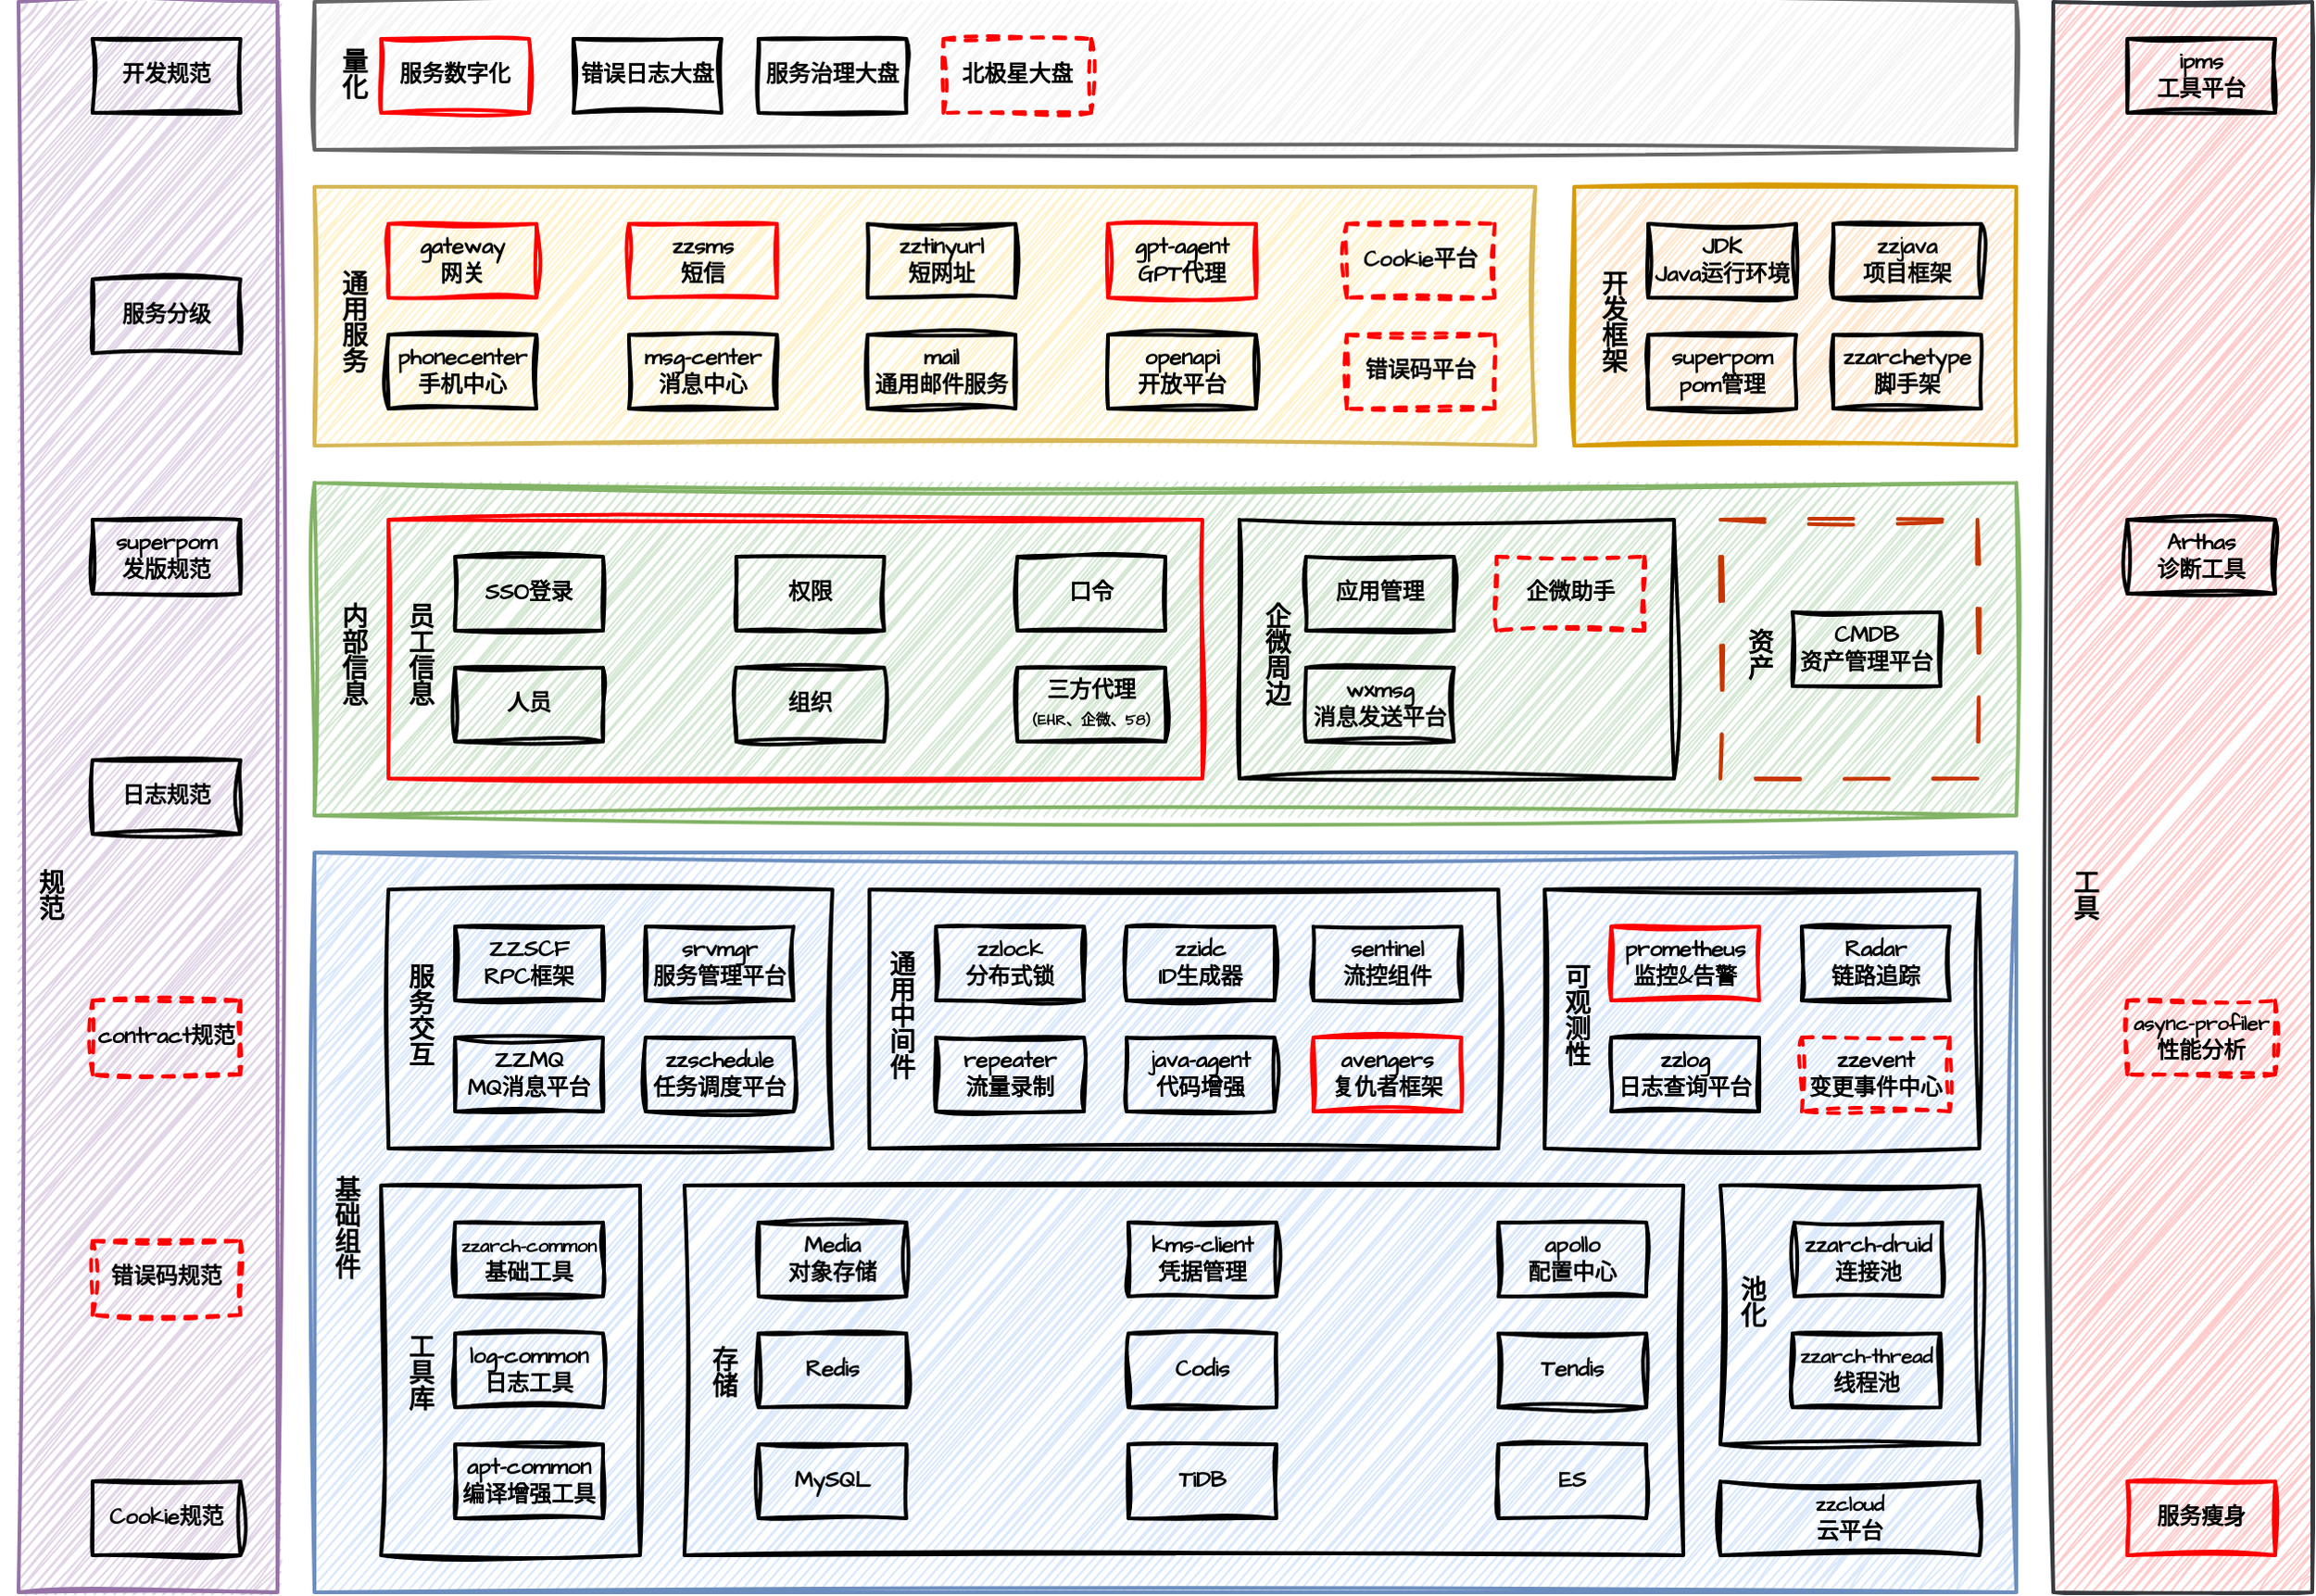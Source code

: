 <mxfile version="26.0.16">
  <diagram name="第 1 页" id="NcE-VmcZ_ux6ExMM2Ug_">
    <mxGraphModel dx="2419" dy="1121" grid="1" gridSize="10" guides="1" tooltips="1" connect="1" arrows="1" fold="1" page="1" pageScale="1" pageWidth="827" pageHeight="1169" math="0" shadow="0">
      <root>
        <mxCell id="0" />
        <mxCell id="1" parent="0" />
        <mxCell id="TAhUer2seDNbvaJBFze2-95" value="" style="rounded=0;whiteSpace=wrap;html=1;hachureGap=4;fontFamily=Architects Daughter;fontSource=https%3A%2F%2Ffonts.googleapis.com%2Fcss%3Ffamily%3DArchitects%2BDaughter;fillColor=#d5e8d4;fontStyle=0;strokeWidth=2;strokeColor=#82b366;sketch=1;curveFitting=1;jiggle=2;" parent="1" vertex="1">
          <mxGeometry x="60" y="300" width="920" height="180" as="geometry" />
        </mxCell>
        <mxCell id="TAhUer2seDNbvaJBFze2-74" value="" style="rounded=0;whiteSpace=wrap;html=1;hachureGap=4;fontFamily=Architects Daughter;fontSource=https%3A%2F%2Ffonts.googleapis.com%2Fcss%3Ffamily%3DArchitects%2BDaughter;fillColor=#dae8fc;fontStyle=0;strokeWidth=2;strokeColor=#6c8ebf;sketch=1;curveFitting=1;jiggle=2;" parent="1" vertex="1">
          <mxGeometry x="60" y="500" width="920" height="400" as="geometry" />
        </mxCell>
        <mxCell id="TAhUer2seDNbvaJBFze2-42" value="" style="rounded=0;whiteSpace=wrap;html=1;hachureGap=4;fontFamily=Architects Daughter;fontSource=https%3A%2F%2Ffonts.googleapis.com%2Fcss%3Ffamily%3DArchitects%2BDaughter;fillColor=none;fontStyle=0;strokeWidth=2;sketch=1;curveFitting=1;jiggle=2;" parent="1" vertex="1">
          <mxGeometry x="820" y="680" width="140" height="140" as="geometry" />
        </mxCell>
        <mxCell id="TAhUer2seDNbvaJBFze2-2" value="" style="rounded=0;whiteSpace=wrap;html=1;hachureGap=4;fontFamily=Architects Daughter;fontSource=https%3A%2F%2Ffonts.googleapis.com%2Fcss%3Ffamily%3DArchitects%2BDaughter;fillColor=none;fontStyle=0;strokeWidth=2;sketch=1;curveFitting=1;jiggle=2;" parent="1" vertex="1">
          <mxGeometry x="96" y="680" width="140" height="200" as="geometry" />
        </mxCell>
        <mxCell id="TAhUer2seDNbvaJBFze2-1" value="&lt;font style=&quot;font-size: 10px;&quot;&gt;&lt;b&gt;zzarch-common&lt;/b&gt;&lt;/font&gt;&lt;div&gt;&lt;font&gt;&lt;b&gt;基础工具&lt;/b&gt;&lt;/font&gt;&lt;/div&gt;" style="rounded=0;whiteSpace=wrap;html=1;hachureGap=4;fontFamily=Architects Daughter;fontSource=https%3A%2F%2Ffonts.googleapis.com%2Fcss%3Ffamily%3DArchitects%2BDaughter;fillColor=none;strokeWidth=2;sketch=1;curveFitting=1;jiggle=2;" parent="1" vertex="1">
          <mxGeometry x="136" y="700" width="80" height="40" as="geometry" />
        </mxCell>
        <mxCell id="TAhUer2seDNbvaJBFze2-4" value="&lt;font&gt;&lt;b&gt;log-common&lt;/b&gt;&lt;/font&gt;&lt;div&gt;&lt;font&gt;&lt;b&gt;日志工具&lt;/b&gt;&lt;/font&gt;&lt;/div&gt;" style="rounded=0;whiteSpace=wrap;html=1;hachureGap=4;fontFamily=Architects Daughter;fontSource=https%3A%2F%2Ffonts.googleapis.com%2Fcss%3Ffamily%3DArchitects%2BDaughter;fillColor=none;strokeWidth=2;sketch=1;curveFitting=1;jiggle=2;" parent="1" vertex="1">
          <mxGeometry x="136" y="760" width="80" height="40" as="geometry" />
        </mxCell>
        <mxCell id="TAhUer2seDNbvaJBFze2-5" value="&lt;font&gt;&lt;b&gt;apt-common&lt;/b&gt;&lt;/font&gt;&lt;div&gt;&lt;font&gt;&lt;b&gt;编译增强工具&lt;/b&gt;&lt;/font&gt;&lt;/div&gt;" style="rounded=0;whiteSpace=wrap;html=1;hachureGap=4;fontFamily=Architects Daughter;fontSource=https%3A%2F%2Ffonts.googleapis.com%2Fcss%3Ffamily%3DArchitects%2BDaughter;fillColor=none;strokeWidth=2;sketch=1;curveFitting=1;jiggle=2;" parent="1" vertex="1">
          <mxGeometry x="136" y="820" width="80" height="40" as="geometry" />
        </mxCell>
        <mxCell id="TAhUer2seDNbvaJBFze2-6" value="&lt;font style=&quot;font-size: 14px;&quot;&gt;&lt;b&gt;工具库&lt;/b&gt;&lt;/font&gt;" style="text;html=1;align=center;verticalAlign=middle;resizable=0;points=[];autosize=1;strokeColor=none;fillColor=none;fontFamily=Architects Daughter;fontSource=https%3A%2F%2Ffonts.googleapis.com%2Fcss%3Ffamily%3DArchitects%2BDaughter;horizontal=1;textDirection=vertical-lr;sketch=1;curveFitting=1;jiggle=2;" parent="1" vertex="1">
          <mxGeometry x="80" y="778" width="70" height="30" as="geometry" />
        </mxCell>
        <mxCell id="TAhUer2seDNbvaJBFze2-7" value="" style="rounded=0;whiteSpace=wrap;html=1;hachureGap=4;fontFamily=Architects Daughter;fontSource=https%3A%2F%2Ffonts.googleapis.com%2Fcss%3Ffamily%3DArchitects%2BDaughter;fillColor=none;fontStyle=0;strokeWidth=2;sketch=1;curveFitting=1;jiggle=2;" parent="1" vertex="1">
          <mxGeometry x="260" y="680" width="540" height="200" as="geometry" />
        </mxCell>
        <mxCell id="TAhUer2seDNbvaJBFze2-8" value="&lt;b&gt;MySQL&lt;/b&gt;" style="rounded=0;whiteSpace=wrap;html=1;hachureGap=4;fontFamily=Architects Daughter;fontSource=https%3A%2F%2Ffonts.googleapis.com%2Fcss%3Ffamily%3DArchitects%2BDaughter;fillColor=none;strokeWidth=2;sketch=1;curveFitting=1;jiggle=2;" parent="1" vertex="1">
          <mxGeometry x="300" y="820" width="80" height="40" as="geometry" />
        </mxCell>
        <mxCell id="TAhUer2seDNbvaJBFze2-11" value="&lt;font style=&quot;font-size: 14px;&quot;&gt;&lt;b&gt;存储&lt;/b&gt;&lt;/font&gt;" style="text;html=1;align=center;verticalAlign=middle;resizable=0;points=[];autosize=1;strokeColor=none;fillColor=none;fontFamily=Architects Daughter;fontSource=https%3A%2F%2Ffonts.googleapis.com%2Fcss%3Ffamily%3DArchitects%2BDaughter;horizontal=1;textDirection=vertical-lr;sketch=1;curveFitting=1;jiggle=2;" parent="1" vertex="1">
          <mxGeometry x="254" y="778" width="50" height="30" as="geometry" />
        </mxCell>
        <mxCell id="TAhUer2seDNbvaJBFze2-12" value="&lt;b&gt;TiDB&lt;/b&gt;" style="rounded=0;whiteSpace=wrap;html=1;hachureGap=4;fontFamily=Architects Daughter;fontSource=https%3A%2F%2Ffonts.googleapis.com%2Fcss%3Ffamily%3DArchitects%2BDaughter;fillColor=none;strokeWidth=2;sketch=1;curveFitting=1;jiggle=2;" parent="1" vertex="1">
          <mxGeometry x="500" y="820" width="80" height="40" as="geometry" />
        </mxCell>
        <mxCell id="TAhUer2seDNbvaJBFze2-13" value="&lt;b&gt;Redis&lt;/b&gt;" style="rounded=0;whiteSpace=wrap;html=1;hachureGap=4;fontFamily=Architects Daughter;fontSource=https%3A%2F%2Ffonts.googleapis.com%2Fcss%3Ffamily%3DArchitects%2BDaughter;fillColor=none;strokeWidth=2;sketch=1;curveFitting=1;jiggle=2;" parent="1" vertex="1">
          <mxGeometry x="300" y="760" width="80" height="40" as="geometry" />
        </mxCell>
        <mxCell id="TAhUer2seDNbvaJBFze2-14" value="&lt;b&gt;Codis&lt;/b&gt;" style="rounded=0;whiteSpace=wrap;html=1;hachureGap=4;fontFamily=Architects Daughter;fontSource=https%3A%2F%2Ffonts.googleapis.com%2Fcss%3Ffamily%3DArchitects%2BDaughter;fillColor=none;strokeWidth=2;sketch=1;curveFitting=1;jiggle=2;" parent="1" vertex="1">
          <mxGeometry x="500" y="760" width="80" height="40" as="geometry" />
        </mxCell>
        <mxCell id="TAhUer2seDNbvaJBFze2-15" value="&lt;b&gt;Tendis&lt;/b&gt;" style="rounded=0;whiteSpace=wrap;html=1;hachureGap=4;fontFamily=Architects Daughter;fontSource=https%3A%2F%2Ffonts.googleapis.com%2Fcss%3Ffamily%3DArchitects%2BDaughter;fillColor=none;strokeWidth=2;sketch=1;curveFitting=1;jiggle=2;" parent="1" vertex="1">
          <mxGeometry x="700" y="760" width="80" height="40" as="geometry" />
        </mxCell>
        <mxCell id="TAhUer2seDNbvaJBFze2-16" value="&lt;b&gt;ES&lt;/b&gt;" style="rounded=0;whiteSpace=wrap;html=1;hachureGap=4;fontFamily=Architects Daughter;fontSource=https%3A%2F%2Ffonts.googleapis.com%2Fcss%3Ffamily%3DArchitects%2BDaughter;fillColor=none;strokeWidth=2;sketch=1;curveFitting=1;jiggle=2;" parent="1" vertex="1">
          <mxGeometry x="700" y="820" width="80" height="40" as="geometry" />
        </mxCell>
        <mxCell id="TAhUer2seDNbvaJBFze2-18" value="&lt;b&gt;Media&lt;/b&gt;&lt;div&gt;&lt;b&gt;对象存储&lt;/b&gt;&lt;/div&gt;" style="rounded=0;whiteSpace=wrap;html=1;hachureGap=4;fontFamily=Architects Daughter;fontSource=https%3A%2F%2Ffonts.googleapis.com%2Fcss%3Ffamily%3DArchitects%2BDaughter;fillColor=none;strokeWidth=2;sketch=1;curveFitting=1;jiggle=2;" parent="1" vertex="1">
          <mxGeometry x="300" y="700" width="80" height="40" as="geometry" />
        </mxCell>
        <mxCell id="TAhUer2seDNbvaJBFze2-19" value="&lt;b&gt;kms-client&lt;/b&gt;&lt;div&gt;&lt;b&gt;凭据管理&lt;/b&gt;&lt;/div&gt;" style="rounded=0;whiteSpace=wrap;html=1;hachureGap=4;fontFamily=Architects Daughter;fontSource=https%3A%2F%2Ffonts.googleapis.com%2Fcss%3Ffamily%3DArchitects%2BDaughter;fillColor=none;strokeWidth=2;sketch=1;curveFitting=1;jiggle=2;" parent="1" vertex="1">
          <mxGeometry x="500" y="700" width="80" height="40" as="geometry" />
        </mxCell>
        <mxCell id="TAhUer2seDNbvaJBFze2-20" value="&lt;b&gt;apollo&lt;/b&gt;&lt;div&gt;&lt;b&gt;配置中心&lt;/b&gt;&lt;/div&gt;" style="rounded=0;whiteSpace=wrap;html=1;hachureGap=4;fontFamily=Architects Daughter;fontSource=https%3A%2F%2Ffonts.googleapis.com%2Fcss%3Ffamily%3DArchitects%2BDaughter;fillColor=none;strokeWidth=2;sketch=1;curveFitting=1;jiggle=2;" parent="1" vertex="1">
          <mxGeometry x="700" y="700" width="80" height="40" as="geometry" />
        </mxCell>
        <mxCell id="TAhUer2seDNbvaJBFze2-26" value="" style="rounded=0;whiteSpace=wrap;html=1;hachureGap=4;fontFamily=Architects Daughter;fontSource=https%3A%2F%2Ffonts.googleapis.com%2Fcss%3Ffamily%3DArchitects%2BDaughter;fillColor=none;fontStyle=0;strokeWidth=2;sketch=1;curveFitting=1;jiggle=2;" parent="1" vertex="1">
          <mxGeometry x="100" y="520" width="240" height="140" as="geometry" />
        </mxCell>
        <mxCell id="TAhUer2seDNbvaJBFze2-27" value="&lt;font&gt;&lt;b style=&quot;&quot;&gt;zzarch-druid&lt;/b&gt;&lt;/font&gt;&lt;div&gt;&lt;b&gt;&lt;font&gt;连接池&lt;/font&gt;&lt;/b&gt;&lt;/div&gt;" style="rounded=0;whiteSpace=wrap;html=1;hachureGap=4;fontFamily=Architects Daughter;fontSource=https%3A%2F%2Ffonts.googleapis.com%2Fcss%3Ffamily%3DArchitects%2BDaughter;fillColor=none;strokeWidth=2;sketch=1;curveFitting=1;jiggle=2;" parent="1" vertex="1">
          <mxGeometry x="860" y="700" width="80" height="40" as="geometry" />
        </mxCell>
        <mxCell id="TAhUer2seDNbvaJBFze2-28" value="&lt;font style=&quot;font-size: 11px;&quot;&gt;&lt;b&gt;zzarch-thread&lt;/b&gt;&lt;/font&gt;&lt;div&gt;&lt;b style=&quot;background-color: transparent; color: light-dark(rgb(0, 0, 0), rgb(255, 255, 255));&quot;&gt;线程池&lt;/b&gt;&lt;/div&gt;" style="rounded=0;whiteSpace=wrap;html=1;hachureGap=4;fontFamily=Architects Daughter;fontSource=https%3A%2F%2Ffonts.googleapis.com%2Fcss%3Ffamily%3DArchitects%2BDaughter;fillColor=none;strokeWidth=2;sketch=1;curveFitting=1;jiggle=2;" parent="1" vertex="1">
          <mxGeometry x="859" y="760" width="80" height="40" as="geometry" />
        </mxCell>
        <mxCell id="TAhUer2seDNbvaJBFze2-30" value="&lt;span style=&quot;font-size: 14px;&quot;&gt;&lt;b&gt;服务交互&lt;/b&gt;&lt;/span&gt;" style="text;html=1;align=center;verticalAlign=middle;resizable=0;points=[];autosize=1;strokeColor=none;fillColor=none;fontFamily=Architects Daughter;fontSource=https%3A%2F%2Ffonts.googleapis.com%2Fcss%3Ffamily%3DArchitects%2BDaughter;horizontal=1;textDirection=vertical-lr;sketch=1;curveFitting=1;jiggle=2;" parent="1" vertex="1">
          <mxGeometry x="75" y="585" width="80" height="30" as="geometry" />
        </mxCell>
        <mxCell id="TAhUer2seDNbvaJBFze2-46" value="&lt;font style=&quot;font-size: 14px;&quot;&gt;&lt;b&gt;池化&lt;/b&gt;&lt;/font&gt;" style="text;html=1;align=center;verticalAlign=middle;resizable=0;points=[];autosize=1;strokeColor=none;fillColor=none;fontFamily=Architects Daughter;fontSource=https%3A%2F%2Ffonts.googleapis.com%2Fcss%3Ffamily%3DArchitects%2BDaughter;horizontal=1;textDirection=vertical-lr;sketch=1;curveFitting=1;jiggle=2;" parent="1" vertex="1">
          <mxGeometry x="810" y="740" width="50" height="30" as="geometry" />
        </mxCell>
        <mxCell id="TAhUer2seDNbvaJBFze2-47" value="&lt;b&gt;ZZMQ&lt;/b&gt;&lt;div&gt;&lt;b&gt;MQ消息平台&lt;/b&gt;&lt;/div&gt;" style="rounded=0;whiteSpace=wrap;html=1;hachureGap=4;fontFamily=Architects Daughter;fontSource=https%3A%2F%2Ffonts.googleapis.com%2Fcss%3Ffamily%3DArchitects%2BDaughter;fillColor=none;strokeWidth=2;sketch=1;curveFitting=1;jiggle=2;" parent="1" vertex="1">
          <mxGeometry x="136" y="600" width="80" height="40" as="geometry" />
        </mxCell>
        <mxCell id="TAhUer2seDNbvaJBFze2-48" value="&lt;b&gt;zzschedule&lt;/b&gt;&lt;div&gt;&lt;b&gt;任务调度平台&lt;/b&gt;&lt;/div&gt;" style="rounded=0;whiteSpace=wrap;html=1;hachureGap=4;fontFamily=Architects Daughter;fontSource=https%3A%2F%2Ffonts.googleapis.com%2Fcss%3Ffamily%3DArchitects%2BDaughter;fillColor=none;strokeWidth=2;sketch=1;curveFitting=1;jiggle=2;" parent="1" vertex="1">
          <mxGeometry x="239" y="600" width="80" height="40" as="geometry" />
        </mxCell>
        <mxCell id="TAhUer2seDNbvaJBFze2-49" value="&lt;b&gt;ZZSCF&lt;/b&gt;&lt;div&gt;&lt;b&gt;RPC框架&lt;/b&gt;&lt;/div&gt;" style="rounded=0;whiteSpace=wrap;html=1;hachureGap=4;fontFamily=Architects Daughter;fontSource=https%3A%2F%2Ffonts.googleapis.com%2Fcss%3Ffamily%3DArchitects%2BDaughter;fillColor=none;strokeWidth=2;sketch=1;curveFitting=1;jiggle=2;" parent="1" vertex="1">
          <mxGeometry x="136" y="540" width="80" height="40" as="geometry" />
        </mxCell>
        <mxCell id="TAhUer2seDNbvaJBFze2-50" value="&lt;b&gt;srvmgr&lt;/b&gt;&lt;div&gt;&lt;b&gt;服务管理平台&lt;/b&gt;&lt;/div&gt;" style="rounded=0;whiteSpace=wrap;html=1;hachureGap=4;fontFamily=Architects Daughter;fontSource=https%3A%2F%2Ffonts.googleapis.com%2Fcss%3Ffamily%3DArchitects%2BDaughter;fillColor=none;strokeWidth=2;sketch=1;curveFitting=1;jiggle=2;" parent="1" vertex="1">
          <mxGeometry x="239" y="540" width="80" height="40" as="geometry" />
        </mxCell>
        <mxCell id="TAhUer2seDNbvaJBFze2-51" value="" style="rounded=0;whiteSpace=wrap;html=1;hachureGap=4;fontFamily=Architects Daughter;fontSource=https%3A%2F%2Ffonts.googleapis.com%2Fcss%3Ffamily%3DArchitects%2BDaughter;fillColor=none;fontStyle=0;strokeWidth=2;sketch=1;curveFitting=1;jiggle=2;" parent="1" vertex="1">
          <mxGeometry x="360" y="520" width="340" height="140" as="geometry" />
        </mxCell>
        <mxCell id="TAhUer2seDNbvaJBFze2-52" value="&lt;span style=&quot;font-size: 14px;&quot;&gt;&lt;b&gt;通用中间件&lt;/b&gt;&lt;/span&gt;" style="text;html=1;align=center;verticalAlign=middle;resizable=0;points=[];autosize=1;strokeColor=none;fillColor=none;fontFamily=Architects Daughter;fontSource=https%3A%2F%2Ffonts.googleapis.com%2Fcss%3Ffamily%3DArchitects%2BDaughter;horizontal=1;textDirection=vertical-lr;sketch=1;curveFitting=1;jiggle=2;" parent="1" vertex="1">
          <mxGeometry x="330" y="585" width="90" height="30" as="geometry" />
        </mxCell>
        <mxCell id="TAhUer2seDNbvaJBFze2-53" value="&lt;b&gt;repeater&lt;/b&gt;&lt;div&gt;&lt;b&gt;流量录制&lt;/b&gt;&lt;/div&gt;" style="rounded=0;whiteSpace=wrap;html=1;hachureGap=4;fontFamily=Architects Daughter;fontSource=https%3A%2F%2Ffonts.googleapis.com%2Fcss%3Ffamily%3DArchitects%2BDaughter;fillColor=none;strokeWidth=2;sketch=1;curveFitting=1;jiggle=2;" parent="1" vertex="1">
          <mxGeometry x="396" y="600" width="80" height="40" as="geometry" />
        </mxCell>
        <mxCell id="TAhUer2seDNbvaJBFze2-54" value="&lt;b&gt;java-agent&lt;/b&gt;&lt;div&gt;&lt;b style=&quot;background-color: transparent; color: light-dark(rgb(0, 0, 0), rgb(255, 255, 255));&quot;&gt;代码增强&lt;/b&gt;&lt;/div&gt;" style="rounded=0;whiteSpace=wrap;html=1;hachureGap=4;fontFamily=Architects Daughter;fontSource=https%3A%2F%2Ffonts.googleapis.com%2Fcss%3Ffamily%3DArchitects%2BDaughter;fillColor=none;strokeWidth=2;sketch=1;curveFitting=1;jiggle=2;" parent="1" vertex="1">
          <mxGeometry x="499" y="600" width="80" height="40" as="geometry" />
        </mxCell>
        <mxCell id="TAhUer2seDNbvaJBFze2-55" value="&lt;b&gt;zzlock&lt;/b&gt;&lt;div&gt;&lt;b&gt;分布式锁&lt;/b&gt;&lt;/div&gt;" style="rounded=0;whiteSpace=wrap;html=1;hachureGap=4;fontFamily=Architects Daughter;fontSource=https%3A%2F%2Ffonts.googleapis.com%2Fcss%3Ffamily%3DArchitects%2BDaughter;fillColor=none;strokeWidth=2;sketch=1;curveFitting=1;jiggle=2;" parent="1" vertex="1">
          <mxGeometry x="396" y="540" width="80" height="40" as="geometry" />
        </mxCell>
        <mxCell id="TAhUer2seDNbvaJBFze2-56" value="&lt;b&gt;zzidc&lt;/b&gt;&lt;div&gt;&lt;b&gt;ID生成器&lt;/b&gt;&lt;/div&gt;" style="rounded=0;whiteSpace=wrap;html=1;hachureGap=4;fontFamily=Architects Daughter;fontSource=https%3A%2F%2Ffonts.googleapis.com%2Fcss%3Ffamily%3DArchitects%2BDaughter;fillColor=none;strokeWidth=2;sketch=1;curveFitting=1;jiggle=2;" parent="1" vertex="1">
          <mxGeometry x="499" y="540" width="80" height="40" as="geometry" />
        </mxCell>
        <mxCell id="TAhUer2seDNbvaJBFze2-67" value="" style="rounded=0;whiteSpace=wrap;html=1;hachureGap=4;fontFamily=Architects Daughter;fontSource=https%3A%2F%2Ffonts.googleapis.com%2Fcss%3Ffamily%3DArchitects%2BDaughter;fillColor=none;fontStyle=0;strokeWidth=2;sketch=1;curveFitting=1;jiggle=2;" parent="1" vertex="1">
          <mxGeometry x="725" y="520" width="235" height="140" as="geometry" />
        </mxCell>
        <mxCell id="TAhUer2seDNbvaJBFze2-68" value="&lt;span style=&quot;font-size: 14px;&quot;&gt;&lt;b&gt;可观测性&lt;/b&gt;&lt;/span&gt;" style="text;html=1;align=center;verticalAlign=middle;resizable=0;points=[];autosize=1;strokeColor=none;fillColor=none;fontFamily=Architects Daughter;fontSource=https%3A%2F%2Ffonts.googleapis.com%2Fcss%3Ffamily%3DArchitects%2BDaughter;horizontal=1;textDirection=vertical-lr;sketch=1;curveFitting=1;jiggle=2;" parent="1" vertex="1">
          <mxGeometry x="700" y="585" width="80" height="30" as="geometry" />
        </mxCell>
        <mxCell id="TAhUer2seDNbvaJBFze2-69" value="&lt;b&gt;zzlog&lt;/b&gt;&lt;div&gt;&lt;b style=&quot;background-color: transparent; color: light-dark(rgb(0, 0, 0), rgb(255, 255, 255));&quot;&gt;日志查询平台&lt;/b&gt;&lt;/div&gt;" style="rounded=0;whiteSpace=wrap;html=1;hachureGap=4;fontFamily=Architects Daughter;fontSource=https%3A%2F%2Ffonts.googleapis.com%2Fcss%3Ffamily%3DArchitects%2BDaughter;fillColor=none;strokeWidth=2;sketch=1;curveFitting=1;jiggle=2;" parent="1" vertex="1">
          <mxGeometry x="761" y="600" width="80" height="40" as="geometry" />
        </mxCell>
        <mxCell id="TAhUer2seDNbvaJBFze2-70" value="&lt;b&gt;zzevent&lt;/b&gt;&lt;div&gt;&lt;b style=&quot;background-color: transparent; color: light-dark(rgb(0, 0, 0), rgb(255, 255, 255));&quot;&gt;变更事件中心&lt;/b&gt;&lt;/div&gt;" style="rounded=0;whiteSpace=wrap;html=1;hachureGap=4;fontFamily=Architects Daughter;fontSource=https%3A%2F%2Ffonts.googleapis.com%2Fcss%3Ffamily%3DArchitects%2BDaughter;fillColor=none;strokeWidth=2;strokeColor=#FF0000;sketch=1;curveFitting=1;jiggle=2;dashed=1;" parent="1" vertex="1">
          <mxGeometry x="864" y="600" width="80" height="40" as="geometry" />
        </mxCell>
        <mxCell id="TAhUer2seDNbvaJBFze2-71" value="&lt;b&gt;prometheus&lt;/b&gt;&lt;div&gt;&lt;b&gt;监控&amp;amp;告警&lt;/b&gt;&lt;/div&gt;" style="rounded=0;whiteSpace=wrap;html=1;hachureGap=4;fontFamily=Architects Daughter;fontSource=https%3A%2F%2Ffonts.googleapis.com%2Fcss%3Ffamily%3DArchitects%2BDaughter;fillColor=none;strokeWidth=2;strokeColor=#FF0000;sketch=1;curveFitting=1;jiggle=2;" parent="1" vertex="1">
          <mxGeometry x="761" y="540" width="80" height="40" as="geometry" />
        </mxCell>
        <mxCell id="TAhUer2seDNbvaJBFze2-72" value="&lt;b&gt;Radar&lt;/b&gt;&lt;div&gt;&lt;b&gt;链路追踪&lt;/b&gt;&lt;/div&gt;" style="rounded=0;whiteSpace=wrap;html=1;hachureGap=4;fontFamily=Architects Daughter;fontSource=https%3A%2F%2Ffonts.googleapis.com%2Fcss%3Ffamily%3DArchitects%2BDaughter;fillColor=none;strokeWidth=2;sketch=1;curveFitting=1;jiggle=2;" parent="1" vertex="1">
          <mxGeometry x="864" y="540" width="80" height="40" as="geometry" />
        </mxCell>
        <mxCell id="TAhUer2seDNbvaJBFze2-73" value="&lt;font style=&quot;font-size: 14px;&quot;&gt;&lt;b&gt;基础组件&lt;/b&gt;&lt;/font&gt;" style="text;html=1;align=center;verticalAlign=middle;resizable=0;points=[];autosize=1;strokeColor=none;fillColor=none;fontFamily=Architects Daughter;fontSource=https%3A%2F%2Ffonts.googleapis.com%2Fcss%3Ffamily%3DArchitects%2BDaughter;horizontal=1;textDirection=vertical-lr;sketch=1;curveFitting=1;jiggle=2;" parent="1" vertex="1">
          <mxGeometry x="35" y="700" width="80" height="30" as="geometry" />
        </mxCell>
        <mxCell id="TAhUer2seDNbvaJBFze2-75" value="" style="rounded=0;whiteSpace=wrap;html=1;hachureGap=4;fontFamily=Architects Daughter;fontSource=https%3A%2F%2Ffonts.googleapis.com%2Fcss%3Ffamily%3DArchitects%2BDaughter;fillColor=none;fontStyle=0;strokeWidth=2;strokeColor=#FF0000;sketch=1;curveFitting=1;jiggle=2;" parent="1" vertex="1">
          <mxGeometry x="100" y="320" width="440" height="140" as="geometry" />
        </mxCell>
        <mxCell id="TAhUer2seDNbvaJBFze2-76" value="&lt;span style=&quot;font-size: 14px;&quot;&gt;&lt;b&gt;员工信息&lt;/b&gt;&lt;/span&gt;" style="text;html=1;align=center;verticalAlign=middle;resizable=0;points=[];autosize=1;strokeColor=none;fillColor=none;fontFamily=Architects Daughter;fontSource=https%3A%2F%2Ffonts.googleapis.com%2Fcss%3Ffamily%3DArchitects%2BDaughter;horizontal=1;textDirection=vertical-lr;sketch=1;curveFitting=1;jiggle=2;" parent="1" vertex="1">
          <mxGeometry x="75" y="390" width="80" height="30" as="geometry" />
        </mxCell>
        <mxCell id="TAhUer2seDNbvaJBFze2-77" value="&lt;b&gt;人员&lt;/b&gt;" style="rounded=0;whiteSpace=wrap;html=1;hachureGap=4;fontFamily=Architects Daughter;fontSource=https%3A%2F%2Ffonts.googleapis.com%2Fcss%3Ffamily%3DArchitects%2BDaughter;fillColor=none;strokeWidth=2;sketch=1;curveFitting=1;jiggle=2;" parent="1" vertex="1">
          <mxGeometry x="136" y="400" width="80" height="40" as="geometry" />
        </mxCell>
        <mxCell id="TAhUer2seDNbvaJBFze2-78" value="&lt;b&gt;组织&lt;/b&gt;" style="rounded=0;whiteSpace=wrap;html=1;hachureGap=4;fontFamily=Architects Daughter;fontSource=https%3A%2F%2Ffonts.googleapis.com%2Fcss%3Ffamily%3DArchitects%2BDaughter;fillColor=none;strokeWidth=2;sketch=1;curveFitting=1;jiggle=2;" parent="1" vertex="1">
          <mxGeometry x="288" y="400" width="80" height="40" as="geometry" />
        </mxCell>
        <mxCell id="TAhUer2seDNbvaJBFze2-79" value="&lt;b&gt;SSO登录&lt;/b&gt;" style="rounded=0;whiteSpace=wrap;html=1;hachureGap=4;fontFamily=Architects Daughter;fontSource=https%3A%2F%2Ffonts.googleapis.com%2Fcss%3Ffamily%3DArchitects%2BDaughter;fillColor=none;strokeWidth=2;sketch=1;curveFitting=1;jiggle=2;" parent="1" vertex="1">
          <mxGeometry x="136" y="340" width="80" height="40" as="geometry" />
        </mxCell>
        <mxCell id="TAhUer2seDNbvaJBFze2-80" value="&lt;b&gt;权限&lt;/b&gt;" style="rounded=0;whiteSpace=wrap;html=1;hachureGap=4;fontFamily=Architects Daughter;fontSource=https%3A%2F%2Ffonts.googleapis.com%2Fcss%3Ffamily%3DArchitects%2BDaughter;fillColor=none;strokeWidth=2;sketch=1;curveFitting=1;jiggle=2;" parent="1" vertex="1">
          <mxGeometry x="288" y="340" width="80" height="40" as="geometry" />
        </mxCell>
        <mxCell id="TAhUer2seDNbvaJBFze2-82" value="&lt;b&gt;口令&lt;/b&gt;" style="rounded=0;whiteSpace=wrap;html=1;hachureGap=4;fontFamily=Architects Daughter;fontSource=https%3A%2F%2Ffonts.googleapis.com%2Fcss%3Ffamily%3DArchitects%2BDaughter;fillColor=none;strokeWidth=2;sketch=1;curveFitting=1;jiggle=2;" parent="1" vertex="1">
          <mxGeometry x="440" y="340" width="80" height="40" as="geometry" />
        </mxCell>
        <mxCell id="TAhUer2seDNbvaJBFze2-83" value="" style="rounded=0;whiteSpace=wrap;html=1;hachureGap=4;fontFamily=Architects Daughter;fontSource=https%3A%2F%2Ffonts.googleapis.com%2Fcss%3Ffamily%3DArchitects%2BDaughter;fillColor=none;fontStyle=0;strokeWidth=2;sketch=1;curveFitting=1;jiggle=2;" parent="1" vertex="1">
          <mxGeometry x="560" y="320" width="235" height="140" as="geometry" />
        </mxCell>
        <mxCell id="TAhUer2seDNbvaJBFze2-84" value="&lt;span style=&quot;font-size: 14px;&quot;&gt;&lt;b&gt;企微周边&lt;/b&gt;&lt;/span&gt;" style="text;html=1;align=center;verticalAlign=middle;resizable=0;points=[];autosize=1;strokeColor=none;fillColor=none;fontFamily=Architects Daughter;fontSource=https%3A%2F%2Ffonts.googleapis.com%2Fcss%3Ffamily%3DArchitects%2BDaughter;horizontal=1;textDirection=vertical-lr;sketch=1;curveFitting=1;jiggle=2;" parent="1" vertex="1">
          <mxGeometry x="538" y="390" width="80" height="30" as="geometry" />
        </mxCell>
        <mxCell id="TAhUer2seDNbvaJBFze2-85" value="&lt;b&gt;wxmsg&lt;/b&gt;&lt;div&gt;&lt;b&gt;消息发送平台&lt;/b&gt;&lt;/div&gt;" style="rounded=0;whiteSpace=wrap;html=1;hachureGap=4;fontFamily=Architects Daughter;fontSource=https%3A%2F%2Ffonts.googleapis.com%2Fcss%3Ffamily%3DArchitects%2BDaughter;fillColor=none;strokeWidth=2;sketch=1;curveFitting=1;jiggle=2;" parent="1" vertex="1">
          <mxGeometry x="596" y="400" width="80" height="40" as="geometry" />
        </mxCell>
        <mxCell id="TAhUer2seDNbvaJBFze2-87" value="&lt;b&gt;应用管理&lt;/b&gt;" style="rounded=0;whiteSpace=wrap;html=1;hachureGap=4;fontFamily=Architects Daughter;fontSource=https%3A%2F%2Ffonts.googleapis.com%2Fcss%3Ffamily%3DArchitects%2BDaughter;fillColor=none;strokeWidth=2;sketch=1;curveFitting=1;jiggle=2;" parent="1" vertex="1">
          <mxGeometry x="596" y="340" width="80" height="40" as="geometry" />
        </mxCell>
        <mxCell id="TAhUer2seDNbvaJBFze2-88" value="&lt;b&gt;企微助手&lt;/b&gt;" style="rounded=0;whiteSpace=wrap;html=1;hachureGap=4;fontFamily=Architects Daughter;fontSource=https%3A%2F%2Ffonts.googleapis.com%2Fcss%3Ffamily%3DArchitects%2BDaughter;fillColor=none;strokeWidth=2;strokeColor=#FF0000;sketch=1;curveFitting=1;jiggle=2;dashed=1;" parent="1" vertex="1">
          <mxGeometry x="699" y="340" width="80" height="40" as="geometry" />
        </mxCell>
        <mxCell id="TAhUer2seDNbvaJBFze2-90" value="" style="rounded=0;whiteSpace=wrap;html=1;hachureGap=4;fontFamily=Architects Daughter;fontSource=https%3A%2F%2Ffonts.googleapis.com%2Fcss%3Ffamily%3DArchitects%2BDaughter;fillColor=none;fontStyle=0;strokeWidth=2;sketch=1;curveFitting=1;jiggle=2;dashed=1;dashPattern=12 12;strokeColor=#C73500;fontColor=#000000;" parent="1" vertex="1">
          <mxGeometry x="820" y="320" width="139" height="140" as="geometry" />
        </mxCell>
        <mxCell id="TAhUer2seDNbvaJBFze2-91" value="&lt;span style=&quot;font-size: 14px;&quot;&gt;&lt;b&gt;资产&lt;/b&gt;&lt;/span&gt;" style="text;html=1;align=center;verticalAlign=middle;resizable=0;points=[];autosize=1;strokeColor=none;fillColor=none;fontFamily=Architects Daughter;fontSource=https%3A%2F%2Ffonts.googleapis.com%2Fcss%3Ffamily%3DArchitects%2BDaughter;horizontal=1;textDirection=vertical-lr;sketch=1;curveFitting=1;jiggle=2;" parent="1" vertex="1">
          <mxGeometry x="814" y="390" width="50" height="30" as="geometry" />
        </mxCell>
        <mxCell id="TAhUer2seDNbvaJBFze2-93" value="&lt;b&gt;CMDB&lt;/b&gt;&lt;div&gt;&lt;b&gt;资产管理平台&lt;/b&gt;&lt;/div&gt;" style="rounded=0;whiteSpace=wrap;html=1;hachureGap=4;fontFamily=Architects Daughter;fontSource=https%3A%2F%2Ffonts.googleapis.com%2Fcss%3Ffamily%3DArchitects%2BDaughter;fillColor=none;strokeWidth=2;sketch=1;curveFitting=1;jiggle=2;" parent="1" vertex="1">
          <mxGeometry x="859" y="370" width="80" height="40" as="geometry" />
        </mxCell>
        <mxCell id="TAhUer2seDNbvaJBFze2-96" value="&lt;font style=&quot;font-size: 14px;&quot;&gt;&lt;b&gt;内部信息&lt;/b&gt;&lt;/font&gt;" style="text;html=1;align=center;verticalAlign=middle;resizable=0;points=[];autosize=1;strokeColor=none;fillColor=none;fontFamily=Architects Daughter;fontSource=https%3A%2F%2Ffonts.googleapis.com%2Fcss%3Ffamily%3DArchitects%2BDaughter;horizontal=1;textDirection=vertical-lr;sketch=1;curveFitting=1;jiggle=2;" parent="1" vertex="1">
          <mxGeometry x="39" y="390" width="80" height="30" as="geometry" />
        </mxCell>
        <mxCell id="TAhUer2seDNbvaJBFze2-97" value="" style="rounded=0;whiteSpace=wrap;html=1;hachureGap=4;fontFamily=Architects Daughter;fontSource=https%3A%2F%2Ffonts.googleapis.com%2Fcss%3Ffamily%3DArchitects%2BDaughter;fillColor=#fff2cc;fontStyle=0;strokeWidth=2;strokeColor=#d6b656;sketch=1;curveFitting=1;jiggle=2;" parent="1" vertex="1">
          <mxGeometry x="60" y="140" width="660" height="140" as="geometry" />
        </mxCell>
        <mxCell id="TAhUer2seDNbvaJBFze2-100" value="&lt;b&gt;zztinyurl&lt;/b&gt;&lt;div&gt;&lt;b&gt;短网址&lt;/b&gt;&lt;/div&gt;" style="rounded=0;whiteSpace=wrap;html=1;hachureGap=4;fontFamily=Architects Daughter;fontSource=https%3A%2F%2Ffonts.googleapis.com%2Fcss%3Ffamily%3DArchitects%2BDaughter;fillColor=none;strokeWidth=2;sketch=1;curveFitting=1;jiggle=2;" parent="1" vertex="1">
          <mxGeometry x="359" y="160" width="80" height="40" as="geometry" />
        </mxCell>
        <mxCell id="TAhUer2seDNbvaJBFze2-101" value="&lt;b&gt;phonecenter&lt;/b&gt;&lt;div&gt;&lt;b&gt;手机中心&lt;/b&gt;&lt;/div&gt;" style="rounded=0;whiteSpace=wrap;html=1;hachureGap=4;fontFamily=Architects Daughter;fontSource=https%3A%2F%2Ffonts.googleapis.com%2Fcss%3Ffamily%3DArchitects%2BDaughter;fillColor=none;strokeWidth=2;sketch=1;curveFitting=1;jiggle=2;" parent="1" vertex="1">
          <mxGeometry x="100" y="220" width="80" height="40" as="geometry" />
        </mxCell>
        <mxCell id="TAhUer2seDNbvaJBFze2-102" value="&lt;b&gt;gateway&lt;/b&gt;&lt;div&gt;&lt;b&gt;网关&lt;/b&gt;&lt;/div&gt;" style="rounded=0;whiteSpace=wrap;html=1;hachureGap=4;fontFamily=Architects Daughter;fontSource=https%3A%2F%2Ffonts.googleapis.com%2Fcss%3Ffamily%3DArchitects%2BDaughter;fillColor=none;strokeWidth=2;strokeColor=#FF0000;sketch=1;curveFitting=1;jiggle=2;" parent="1" vertex="1">
          <mxGeometry x="100" y="160" width="80" height="40" as="geometry" />
        </mxCell>
        <mxCell id="TAhUer2seDNbvaJBFze2-103" value="&lt;b&gt;zzsms&lt;/b&gt;&lt;div&gt;&lt;b&gt;短信&lt;/b&gt;&lt;/div&gt;" style="rounded=0;whiteSpace=wrap;html=1;hachureGap=4;fontFamily=Architects Daughter;fontSource=https%3A%2F%2Ffonts.googleapis.com%2Fcss%3Ffamily%3DArchitects%2BDaughter;fillColor=none;strokeWidth=2;strokeColor=#FF0000;sketch=1;curveFitting=1;jiggle=2;" parent="1" vertex="1">
          <mxGeometry x="230" y="160" width="80" height="40" as="geometry" />
        </mxCell>
        <mxCell id="TAhUer2seDNbvaJBFze2-104" value="&lt;b&gt;msg-center&lt;/b&gt;&lt;div&gt;&lt;b&gt;消息中心&lt;/b&gt;&lt;/div&gt;" style="rounded=0;whiteSpace=wrap;html=1;hachureGap=4;fontFamily=Architects Daughter;fontSource=https%3A%2F%2Ffonts.googleapis.com%2Fcss%3Ffamily%3DArchitects%2BDaughter;fillColor=none;strokeWidth=2;sketch=1;curveFitting=1;jiggle=2;" parent="1" vertex="1">
          <mxGeometry x="230" y="220" width="80" height="40" as="geometry" />
        </mxCell>
        <mxCell id="TAhUer2seDNbvaJBFze2-113" value="&lt;font style=&quot;font-size: 14px;&quot;&gt;&lt;b&gt;通用服务&lt;/b&gt;&lt;/font&gt;" style="text;html=1;align=center;verticalAlign=middle;resizable=0;points=[];autosize=1;strokeColor=none;fillColor=none;fontFamily=Architects Daughter;fontSource=https%3A%2F%2Ffonts.googleapis.com%2Fcss%3Ffamily%3DArchitects%2BDaughter;horizontal=1;textDirection=vertical-lr;sketch=1;curveFitting=1;jiggle=2;" parent="1" vertex="1">
          <mxGeometry x="39" y="210" width="80" height="30" as="geometry" />
        </mxCell>
        <mxCell id="TAhUer2seDNbvaJBFze2-114" value="&lt;b&gt;错误码平台&lt;/b&gt;" style="rounded=0;whiteSpace=wrap;html=1;hachureGap=4;fontFamily=Architects Daughter;fontSource=https%3A%2F%2Ffonts.googleapis.com%2Fcss%3Ffamily%3DArchitects%2BDaughter;fillColor=none;strokeWidth=2;dashed=1;strokeColor=#FF0000;sketch=1;curveFitting=1;jiggle=2;" parent="1" vertex="1">
          <mxGeometry x="618" y="220" width="80" height="40" as="geometry" />
        </mxCell>
        <mxCell id="TAhUer2seDNbvaJBFze2-115" value="&lt;b&gt;Cookie平台&lt;/b&gt;" style="rounded=0;whiteSpace=wrap;html=1;hachureGap=4;fontFamily=Architects Daughter;fontSource=https%3A%2F%2Ffonts.googleapis.com%2Fcss%3Ffamily%3DArchitects%2BDaughter;fillColor=none;strokeWidth=2;dashed=1;strokeColor=#FF0000;sketch=1;curveFitting=1;jiggle=2;" parent="1" vertex="1">
          <mxGeometry x="618" y="160" width="80" height="40" as="geometry" />
        </mxCell>
        <mxCell id="TAhUer2seDNbvaJBFze2-117" value="" style="rounded=0;whiteSpace=wrap;html=1;hachureGap=4;fontFamily=Architects Daughter;fontSource=https%3A%2F%2Ffonts.googleapis.com%2Fcss%3Ffamily%3DArchitects%2BDaughter;fillColor=#ffe6cc;fontStyle=0;strokeWidth=2;strokeColor=#d79b00;sketch=1;curveFitting=1;jiggle=2;" parent="1" vertex="1">
          <mxGeometry x="741" y="140" width="239" height="140" as="geometry" />
        </mxCell>
        <mxCell id="TAhUer2seDNbvaJBFze2-119" value="&lt;b&gt;superpom&lt;/b&gt;&lt;div&gt;&lt;b&gt;pom管理&lt;/b&gt;&lt;/div&gt;" style="rounded=0;whiteSpace=wrap;html=1;hachureGap=4;fontFamily=Architects Daughter;fontSource=https%3A%2F%2Ffonts.googleapis.com%2Fcss%3Ffamily%3DArchitects%2BDaughter;fillColor=none;strokeWidth=2;sketch=1;curveFitting=1;jiggle=2;" parent="1" vertex="1">
          <mxGeometry x="781" y="220" width="80" height="40" as="geometry" />
        </mxCell>
        <mxCell id="TAhUer2seDNbvaJBFze2-120" value="&lt;b&gt;JDK&lt;/b&gt;&lt;div&gt;&lt;b&gt;Java运行环境&lt;/b&gt;&lt;/div&gt;" style="rounded=0;whiteSpace=wrap;html=1;hachureGap=4;fontFamily=Architects Daughter;fontSource=https%3A%2F%2Ffonts.googleapis.com%2Fcss%3Ffamily%3DArchitects%2BDaughter;fillColor=none;strokeWidth=2;sketch=1;curveFitting=1;jiggle=2;" parent="1" vertex="1">
          <mxGeometry x="781" y="160" width="80" height="40" as="geometry" />
        </mxCell>
        <mxCell id="TAhUer2seDNbvaJBFze2-121" value="&lt;b&gt;zzjava&lt;/b&gt;&lt;div&gt;&lt;b&gt;项目框架&lt;/b&gt;&lt;/div&gt;" style="rounded=0;whiteSpace=wrap;html=1;hachureGap=4;fontFamily=Architects Daughter;fontSource=https%3A%2F%2Ffonts.googleapis.com%2Fcss%3Ffamily%3DArchitects%2BDaughter;fillColor=none;strokeWidth=2;sketch=1;curveFitting=1;jiggle=2;" parent="1" vertex="1">
          <mxGeometry x="881" y="160" width="80" height="40" as="geometry" />
        </mxCell>
        <mxCell id="TAhUer2seDNbvaJBFze2-123" value="&lt;font style=&quot;font-size: 14px;&quot;&gt;&lt;b&gt;开发框架&lt;/b&gt;&lt;/font&gt;" style="text;html=1;align=center;verticalAlign=middle;resizable=0;points=[];autosize=1;strokeColor=none;fillColor=none;fontFamily=Architects Daughter;fontSource=https%3A%2F%2Ffonts.googleapis.com%2Fcss%3Ffamily%3DArchitects%2BDaughter;horizontal=1;textDirection=vertical-lr;sketch=1;curveFitting=1;jiggle=2;" parent="1" vertex="1">
          <mxGeometry x="720" y="210" width="80" height="30" as="geometry" />
        </mxCell>
        <mxCell id="TAhUer2seDNbvaJBFze2-126" value="" style="rounded=0;whiteSpace=wrap;html=1;hachureGap=4;fontFamily=Architects Daughter;fontSource=https%3A%2F%2Ffonts.googleapis.com%2Fcss%3Ffamily%3DArchitects%2BDaughter;fillColor=#e1d5e7;fontStyle=0;strokeWidth=2;strokeColor=#9673a6;sketch=1;curveFitting=1;jiggle=2;" parent="1" vertex="1">
          <mxGeometry x="-100" y="40" width="140" height="860" as="geometry" />
        </mxCell>
        <mxCell id="TAhUer2seDNbvaJBFze2-127" value="&lt;span style=&quot;font-size: 14px;&quot;&gt;&lt;b&gt;规范&lt;/b&gt;&lt;/span&gt;" style="text;html=1;align=center;verticalAlign=middle;resizable=0;points=[];autosize=1;strokeColor=none;fillColor=none;fontFamily=Architects Daughter;fontSource=https%3A%2F%2Ffonts.googleapis.com%2Fcss%3Ffamily%3DArchitects%2BDaughter;horizontal=1;textDirection=vertical-lr;sketch=1;curveFitting=1;jiggle=2;" parent="1" vertex="1">
          <mxGeometry x="-110" y="520" width="50" height="30" as="geometry" />
        </mxCell>
        <mxCell id="TAhUer2seDNbvaJBFze2-128" value="&lt;b&gt;开发规范&lt;/b&gt;" style="rounded=0;whiteSpace=wrap;html=1;hachureGap=4;fontFamily=Architects Daughter;fontSource=https%3A%2F%2Ffonts.googleapis.com%2Fcss%3Ffamily%3DArchitects%2BDaughter;fillColor=none;strokeWidth=2;sketch=1;curveFitting=1;jiggle=2;" parent="1" vertex="1">
          <mxGeometry x="-60" y="60" width="80" height="40" as="geometry" />
        </mxCell>
        <mxCell id="TAhUer2seDNbvaJBFze2-129" value="&lt;b&gt;服务分级&lt;/b&gt;" style="rounded=0;whiteSpace=wrap;html=1;hachureGap=4;fontFamily=Architects Daughter;fontSource=https%3A%2F%2Ffonts.googleapis.com%2Fcss%3Ffamily%3DArchitects%2BDaughter;fillColor=none;strokeWidth=2;sketch=1;curveFitting=1;jiggle=2;" parent="1" vertex="1">
          <mxGeometry x="-60" y="190" width="80" height="40" as="geometry" />
        </mxCell>
        <mxCell id="TAhUer2seDNbvaJBFze2-130" value="&lt;b&gt;superpom&lt;/b&gt;&lt;div&gt;&lt;b&gt;发版规范&lt;/b&gt;&lt;/div&gt;" style="rounded=0;whiteSpace=wrap;html=1;hachureGap=4;fontFamily=Architects Daughter;fontSource=https%3A%2F%2Ffonts.googleapis.com%2Fcss%3Ffamily%3DArchitects%2BDaughter;fillColor=none;strokeWidth=2;sketch=1;curveFitting=1;jiggle=2;" parent="1" vertex="1">
          <mxGeometry x="-60" y="320" width="80" height="40" as="geometry" />
        </mxCell>
        <mxCell id="TAhUer2seDNbvaJBFze2-131" value="&lt;b&gt;日志规范&lt;/b&gt;" style="rounded=0;whiteSpace=wrap;html=1;hachureGap=4;fontFamily=Architects Daughter;fontSource=https%3A%2F%2Ffonts.googleapis.com%2Fcss%3Ffamily%3DArchitects%2BDaughter;fillColor=none;strokeWidth=2;sketch=1;curveFitting=1;jiggle=2;" parent="1" vertex="1">
          <mxGeometry x="-60" y="450" width="80" height="40" as="geometry" />
        </mxCell>
        <mxCell id="TAhUer2seDNbvaJBFze2-132" value="&lt;b&gt;contract规范&lt;/b&gt;" style="rounded=0;whiteSpace=wrap;html=1;hachureGap=4;fontFamily=Architects Daughter;fontSource=https%3A%2F%2Ffonts.googleapis.com%2Fcss%3Ffamily%3DArchitects%2BDaughter;fillColor=none;strokeWidth=2;dashed=1;strokeColor=#FF0000;sketch=1;curveFitting=1;jiggle=2;" parent="1" vertex="1">
          <mxGeometry x="-60" y="580" width="80" height="40" as="geometry" />
        </mxCell>
        <mxCell id="TAhUer2seDNbvaJBFze2-133" value="&lt;b&gt;错误码规范&lt;/b&gt;" style="rounded=0;whiteSpace=wrap;html=1;hachureGap=4;fontFamily=Architects Daughter;fontSource=https%3A%2F%2Ffonts.googleapis.com%2Fcss%3Ffamily%3DArchitects%2BDaughter;fillColor=none;strokeWidth=2;dashed=1;strokeColor=#FF0000;sketch=1;curveFitting=1;jiggle=2;" parent="1" vertex="1">
          <mxGeometry x="-60" y="710" width="80" height="40" as="geometry" />
        </mxCell>
        <mxCell id="TAhUer2seDNbvaJBFze2-134" value="&lt;b&gt;Cookie规范&lt;/b&gt;" style="rounded=0;whiteSpace=wrap;html=1;hachureGap=4;fontFamily=Architects Daughter;fontSource=https%3A%2F%2Ffonts.googleapis.com%2Fcss%3Ffamily%3DArchitects%2BDaughter;fillColor=none;strokeWidth=2;sketch=1;curveFitting=1;jiggle=2;" parent="1" vertex="1">
          <mxGeometry x="-60" y="840" width="80" height="40" as="geometry" />
        </mxCell>
        <mxCell id="TAhUer2seDNbvaJBFze2-135" value="" style="rounded=0;whiteSpace=wrap;html=1;hachureGap=4;fontFamily=Architects Daughter;fontSource=https%3A%2F%2Ffonts.googleapis.com%2Fcss%3Ffamily%3DArchitects%2BDaughter;fillColor=#f5f5f5;fontStyle=0;strokeWidth=2;strokeColor=#666666;fontColor=#333333;sketch=1;curveFitting=1;jiggle=2;" parent="1" vertex="1">
          <mxGeometry x="60" y="40" width="920" height="80" as="geometry" />
        </mxCell>
        <mxCell id="TAhUer2seDNbvaJBFze2-137" value="&lt;b&gt;服务数字化&lt;/b&gt;" style="rounded=0;whiteSpace=wrap;html=1;hachureGap=4;fontFamily=Architects Daughter;fontSource=https%3A%2F%2Ffonts.googleapis.com%2Fcss%3Ffamily%3DArchitects%2BDaughter;fillColor=none;strokeWidth=2;strokeColor=#FF0000;sketch=1;curveFitting=1;jiggle=2;" parent="1" vertex="1">
          <mxGeometry x="96" y="60" width="80" height="40" as="geometry" />
        </mxCell>
        <mxCell id="TAhUer2seDNbvaJBFze2-139" value="&lt;font style=&quot;font-size: 14px;&quot;&gt;&lt;b&gt;量化&lt;/b&gt;&lt;/font&gt;" style="text;html=1;align=center;verticalAlign=middle;resizable=0;points=[];autosize=1;strokeColor=none;fillColor=none;fontFamily=Architects Daughter;fontSource=https%3A%2F%2Ffonts.googleapis.com%2Fcss%3Ffamily%3DArchitects%2BDaughter;horizontal=1;textDirection=vertical-lr;sketch=1;curveFitting=1;jiggle=2;" parent="1" vertex="1">
          <mxGeometry x="54" y="76" width="50" height="30" as="geometry" />
        </mxCell>
        <mxCell id="TAhUer2seDNbvaJBFze2-141" value="" style="rounded=0;whiteSpace=wrap;html=1;hachureGap=4;fontFamily=Architects Daughter;fontSource=https%3A%2F%2Ffonts.googleapis.com%2Fcss%3Ffamily%3DArchitects%2BDaughter;fontStyle=0;strokeWidth=2;fillColor=#ffcccc;strokeColor=#36393d;sketch=1;curveFitting=1;jiggle=2;" parent="1" vertex="1">
          <mxGeometry x="1000" y="40" width="140" height="860" as="geometry" />
        </mxCell>
        <mxCell id="TAhUer2seDNbvaJBFze2-142" value="&lt;span style=&quot;font-size: 14px;&quot;&gt;&lt;b&gt;工具&lt;/b&gt;&lt;/span&gt;" style="text;html=1;align=center;verticalAlign=middle;resizable=0;points=[];autosize=1;strokeColor=none;fillColor=none;fontFamily=Architects Daughter;fontSource=https%3A%2F%2Ffonts.googleapis.com%2Fcss%3Ffamily%3DArchitects%2BDaughter;horizontal=1;textDirection=vertical-lr;sketch=1;curveFitting=1;jiggle=2;" parent="1" vertex="1">
          <mxGeometry x="990" y="520" width="50" height="30" as="geometry" />
        </mxCell>
        <mxCell id="TAhUer2seDNbvaJBFze2-143" value="&lt;b&gt;ipms&lt;/b&gt;&lt;div&gt;&lt;b&gt;工具平台&lt;/b&gt;&lt;/div&gt;" style="rounded=0;whiteSpace=wrap;html=1;hachureGap=4;fontFamily=Architects Daughter;fontSource=https%3A%2F%2Ffonts.googleapis.com%2Fcss%3Ffamily%3DArchitects%2BDaughter;fillColor=none;strokeWidth=2;sketch=1;curveFitting=1;jiggle=2;" parent="1" vertex="1">
          <mxGeometry x="1040" y="60" width="80" height="40" as="geometry" />
        </mxCell>
        <mxCell id="TAhUer2seDNbvaJBFze2-144" value="&lt;b&gt;Arthas&lt;/b&gt;&lt;div&gt;&lt;b&gt;诊断工具&lt;/b&gt;&lt;/div&gt;" style="rounded=0;whiteSpace=wrap;html=1;hachureGap=4;fontFamily=Architects Daughter;fontSource=https%3A%2F%2Ffonts.googleapis.com%2Fcss%3Ffamily%3DArchitects%2BDaughter;fillColor=none;strokeWidth=2;sketch=1;curveFitting=1;jiggle=2;" parent="1" vertex="1">
          <mxGeometry x="1040" y="320" width="80" height="40" as="geometry" />
        </mxCell>
        <mxCell id="TAhUer2seDNbvaJBFze2-145" value="&lt;b&gt;&lt;font style=&quot;font-size: 11px;&quot;&gt;async-profiler&lt;/font&gt;&lt;/b&gt;&lt;div&gt;&lt;b&gt;性能分析&lt;/b&gt;&lt;/div&gt;" style="rounded=0;whiteSpace=wrap;html=1;hachureGap=4;fontFamily=Architects Daughter;fontSource=https%3A%2F%2Ffonts.googleapis.com%2Fcss%3Ffamily%3DArchitects%2BDaughter;fillColor=none;strokeWidth=2;dashed=1;strokeColor=#FF0000;sketch=1;curveFitting=1;jiggle=2;" parent="1" vertex="1">
          <mxGeometry x="1040" y="580" width="80" height="40" as="geometry" />
        </mxCell>
        <mxCell id="TAhUer2seDNbvaJBFze2-146" value="&lt;b&gt;服务瘦身&lt;/b&gt;" style="rounded=0;whiteSpace=wrap;html=1;hachureGap=4;fontFamily=Architects Daughter;fontSource=https%3A%2F%2Ffonts.googleapis.com%2Fcss%3Ffamily%3DArchitects%2BDaughter;fillColor=none;strokeWidth=2;strokeColor=#FF0000;sketch=1;curveFitting=1;jiggle=2;" parent="1" vertex="1">
          <mxGeometry x="1040" y="840" width="80" height="40" as="geometry" />
        </mxCell>
        <mxCell id="TAhUer2seDNbvaJBFze2-150" value="&lt;b&gt;sentinel&lt;/b&gt;&lt;div&gt;&lt;b style=&quot;background-color: transparent; color: light-dark(rgb(0, 0, 0), rgb(255, 255, 255));&quot;&gt;流控组件&lt;/b&gt;&lt;/div&gt;" style="rounded=0;whiteSpace=wrap;html=1;hachureGap=4;fontFamily=Architects Daughter;fontSource=https%3A%2F%2Ffonts.googleapis.com%2Fcss%3Ffamily%3DArchitects%2BDaughter;fillColor=none;strokeWidth=2;sketch=1;curveFitting=1;jiggle=2;" parent="1" vertex="1">
          <mxGeometry x="600" y="540" width="80" height="40" as="geometry" />
        </mxCell>
        <mxCell id="TAhUer2seDNbvaJBFze2-151" value="&lt;b&gt;avengers&lt;/b&gt;&lt;div&gt;&lt;b&gt;复仇者框架&lt;/b&gt;&lt;/div&gt;" style="rounded=0;whiteSpace=wrap;html=1;hachureGap=4;fontFamily=Architects Daughter;fontSource=https%3A%2F%2Ffonts.googleapis.com%2Fcss%3Ffamily%3DArchitects%2BDaughter;fillColor=none;strokeWidth=2;strokeColor=#FF0000;sketch=1;curveFitting=1;jiggle=2;" parent="1" vertex="1">
          <mxGeometry x="600" y="600" width="80" height="40" as="geometry" />
        </mxCell>
        <mxCell id="TAhUer2seDNbvaJBFze2-152" value="&lt;b&gt;openapi&lt;/b&gt;&lt;div&gt;&lt;b&gt;开放平台&lt;/b&gt;&lt;/div&gt;" style="rounded=0;whiteSpace=wrap;html=1;hachureGap=4;fontFamily=Architects Daughter;fontSource=https%3A%2F%2Ffonts.googleapis.com%2Fcss%3Ffamily%3DArchitects%2BDaughter;fillColor=none;strokeWidth=2;sketch=1;curveFitting=1;jiggle=2;" parent="1" vertex="1">
          <mxGeometry x="489" y="220" width="80" height="40" as="geometry" />
        </mxCell>
        <mxCell id="TAhUer2seDNbvaJBFze2-153" value="&lt;font style=&quot;font-size: 11px;&quot;&gt;&lt;b&gt;zzcloud&lt;/b&gt;&lt;/font&gt;&lt;div&gt;&lt;b style=&quot;background-color: transparent; color: light-dark(rgb(0, 0, 0), rgb(255, 255, 255));&quot;&gt;云平台&lt;/b&gt;&lt;/div&gt;" style="rounded=0;whiteSpace=wrap;html=1;hachureGap=4;fontFamily=Architects Daughter;fontSource=https%3A%2F%2Ffonts.googleapis.com%2Fcss%3Ffamily%3DArchitects%2BDaughter;fillColor=none;strokeWidth=2;sketch=1;curveFitting=1;jiggle=2;" parent="1" vertex="1">
          <mxGeometry x="820" y="840" width="140" height="40" as="geometry" />
        </mxCell>
        <mxCell id="TAhUer2seDNbvaJBFze2-154" value="&lt;b&gt;错误日志大盘&lt;/b&gt;" style="rounded=0;whiteSpace=wrap;html=1;hachureGap=4;fontFamily=Architects Daughter;fontSource=https%3A%2F%2Ffonts.googleapis.com%2Fcss%3Ffamily%3DArchitects%2BDaughter;fillColor=none;strokeWidth=2;sketch=1;curveFitting=1;jiggle=2;" parent="1" vertex="1">
          <mxGeometry x="200" y="60" width="80" height="40" as="geometry" />
        </mxCell>
        <mxCell id="TAhUer2seDNbvaJBFze2-155" value="&lt;b&gt;服务治理大盘&lt;/b&gt;" style="rounded=0;whiteSpace=wrap;html=1;hachureGap=4;fontFamily=Architects Daughter;fontSource=https%3A%2F%2Ffonts.googleapis.com%2Fcss%3Ffamily%3DArchitects%2BDaughter;fillColor=none;strokeWidth=2;sketch=1;curveFitting=1;jiggle=2;" parent="1" vertex="1">
          <mxGeometry x="300" y="60" width="80" height="40" as="geometry" />
        </mxCell>
        <mxCell id="TAhUer2seDNbvaJBFze2-156" value="&lt;b&gt;北极星大盘&lt;/b&gt;" style="rounded=0;whiteSpace=wrap;html=1;hachureGap=4;fontFamily=Architects Daughter;fontSource=https%3A%2F%2Ffonts.googleapis.com%2Fcss%3Ffamily%3DArchitects%2BDaughter;fillColor=none;strokeWidth=2;sketch=1;curveFitting=1;jiggle=2;strokeColor=#FF0000;dashed=1;" parent="1" vertex="1">
          <mxGeometry x="400" y="60" width="80" height="40" as="geometry" />
        </mxCell>
        <mxCell id="TAhUer2seDNbvaJBFze2-157" value="&lt;b&gt;zzarchetype&lt;/b&gt;&lt;div&gt;&lt;b&gt;脚手架&lt;/b&gt;&lt;/div&gt;" style="rounded=0;whiteSpace=wrap;html=1;hachureGap=4;fontFamily=Architects Daughter;fontSource=https%3A%2F%2Ffonts.googleapis.com%2Fcss%3Ffamily%3DArchitects%2BDaughter;fillColor=none;strokeWidth=2;sketch=1;curveFitting=1;jiggle=2;" parent="1" vertex="1">
          <mxGeometry x="881" y="220" width="80" height="40" as="geometry" />
        </mxCell>
        <mxCell id="TAhUer2seDNbvaJBFze2-159" value="&lt;b&gt;gpt-agent&lt;/b&gt;&lt;br&gt;&lt;div&gt;&lt;b&gt;GPT代理&lt;/b&gt;&lt;/div&gt;" style="rounded=0;whiteSpace=wrap;html=1;hachureGap=4;fontFamily=Architects Daughter;fontSource=https%3A%2F%2Ffonts.googleapis.com%2Fcss%3Ffamily%3DArchitects%2BDaughter;fillColor=none;strokeWidth=2;sketch=1;curveFitting=1;jiggle=2;strokeColor=#FF0000;" parent="1" vertex="1">
          <mxGeometry x="489" y="160" width="80" height="40" as="geometry" />
        </mxCell>
        <mxCell id="TAhUer2seDNbvaJBFze2-160" value="&lt;b&gt;mail&lt;/b&gt;&lt;br&gt;&lt;div&gt;&lt;b&gt;通用邮件服务&lt;/b&gt;&lt;/div&gt;" style="rounded=0;whiteSpace=wrap;html=1;hachureGap=4;fontFamily=Architects Daughter;fontSource=https%3A%2F%2Ffonts.googleapis.com%2Fcss%3Ffamily%3DArchitects%2BDaughter;fillColor=none;strokeWidth=2;sketch=1;curveFitting=1;jiggle=2;" parent="1" vertex="1">
          <mxGeometry x="359" y="220" width="80" height="40" as="geometry" />
        </mxCell>
        <mxCell id="TAhUer2seDNbvaJBFze2-161" value="&lt;b&gt;三方代理&lt;/b&gt;&lt;div&gt;&lt;b&gt;&lt;font style=&quot;font-size: 8px;&quot;&gt;（EHR、企微、58）&lt;/font&gt;&lt;/b&gt;&lt;/div&gt;" style="rounded=0;whiteSpace=wrap;html=1;hachureGap=4;fontFamily=Architects Daughter;fontSource=https%3A%2F%2Ffonts.googleapis.com%2Fcss%3Ffamily%3DArchitects%2BDaughter;fillColor=none;strokeWidth=2;sketch=1;curveFitting=1;jiggle=2;" parent="1" vertex="1">
          <mxGeometry x="440" y="400" width="80" height="40" as="geometry" />
        </mxCell>
      </root>
    </mxGraphModel>
  </diagram>
</mxfile>
